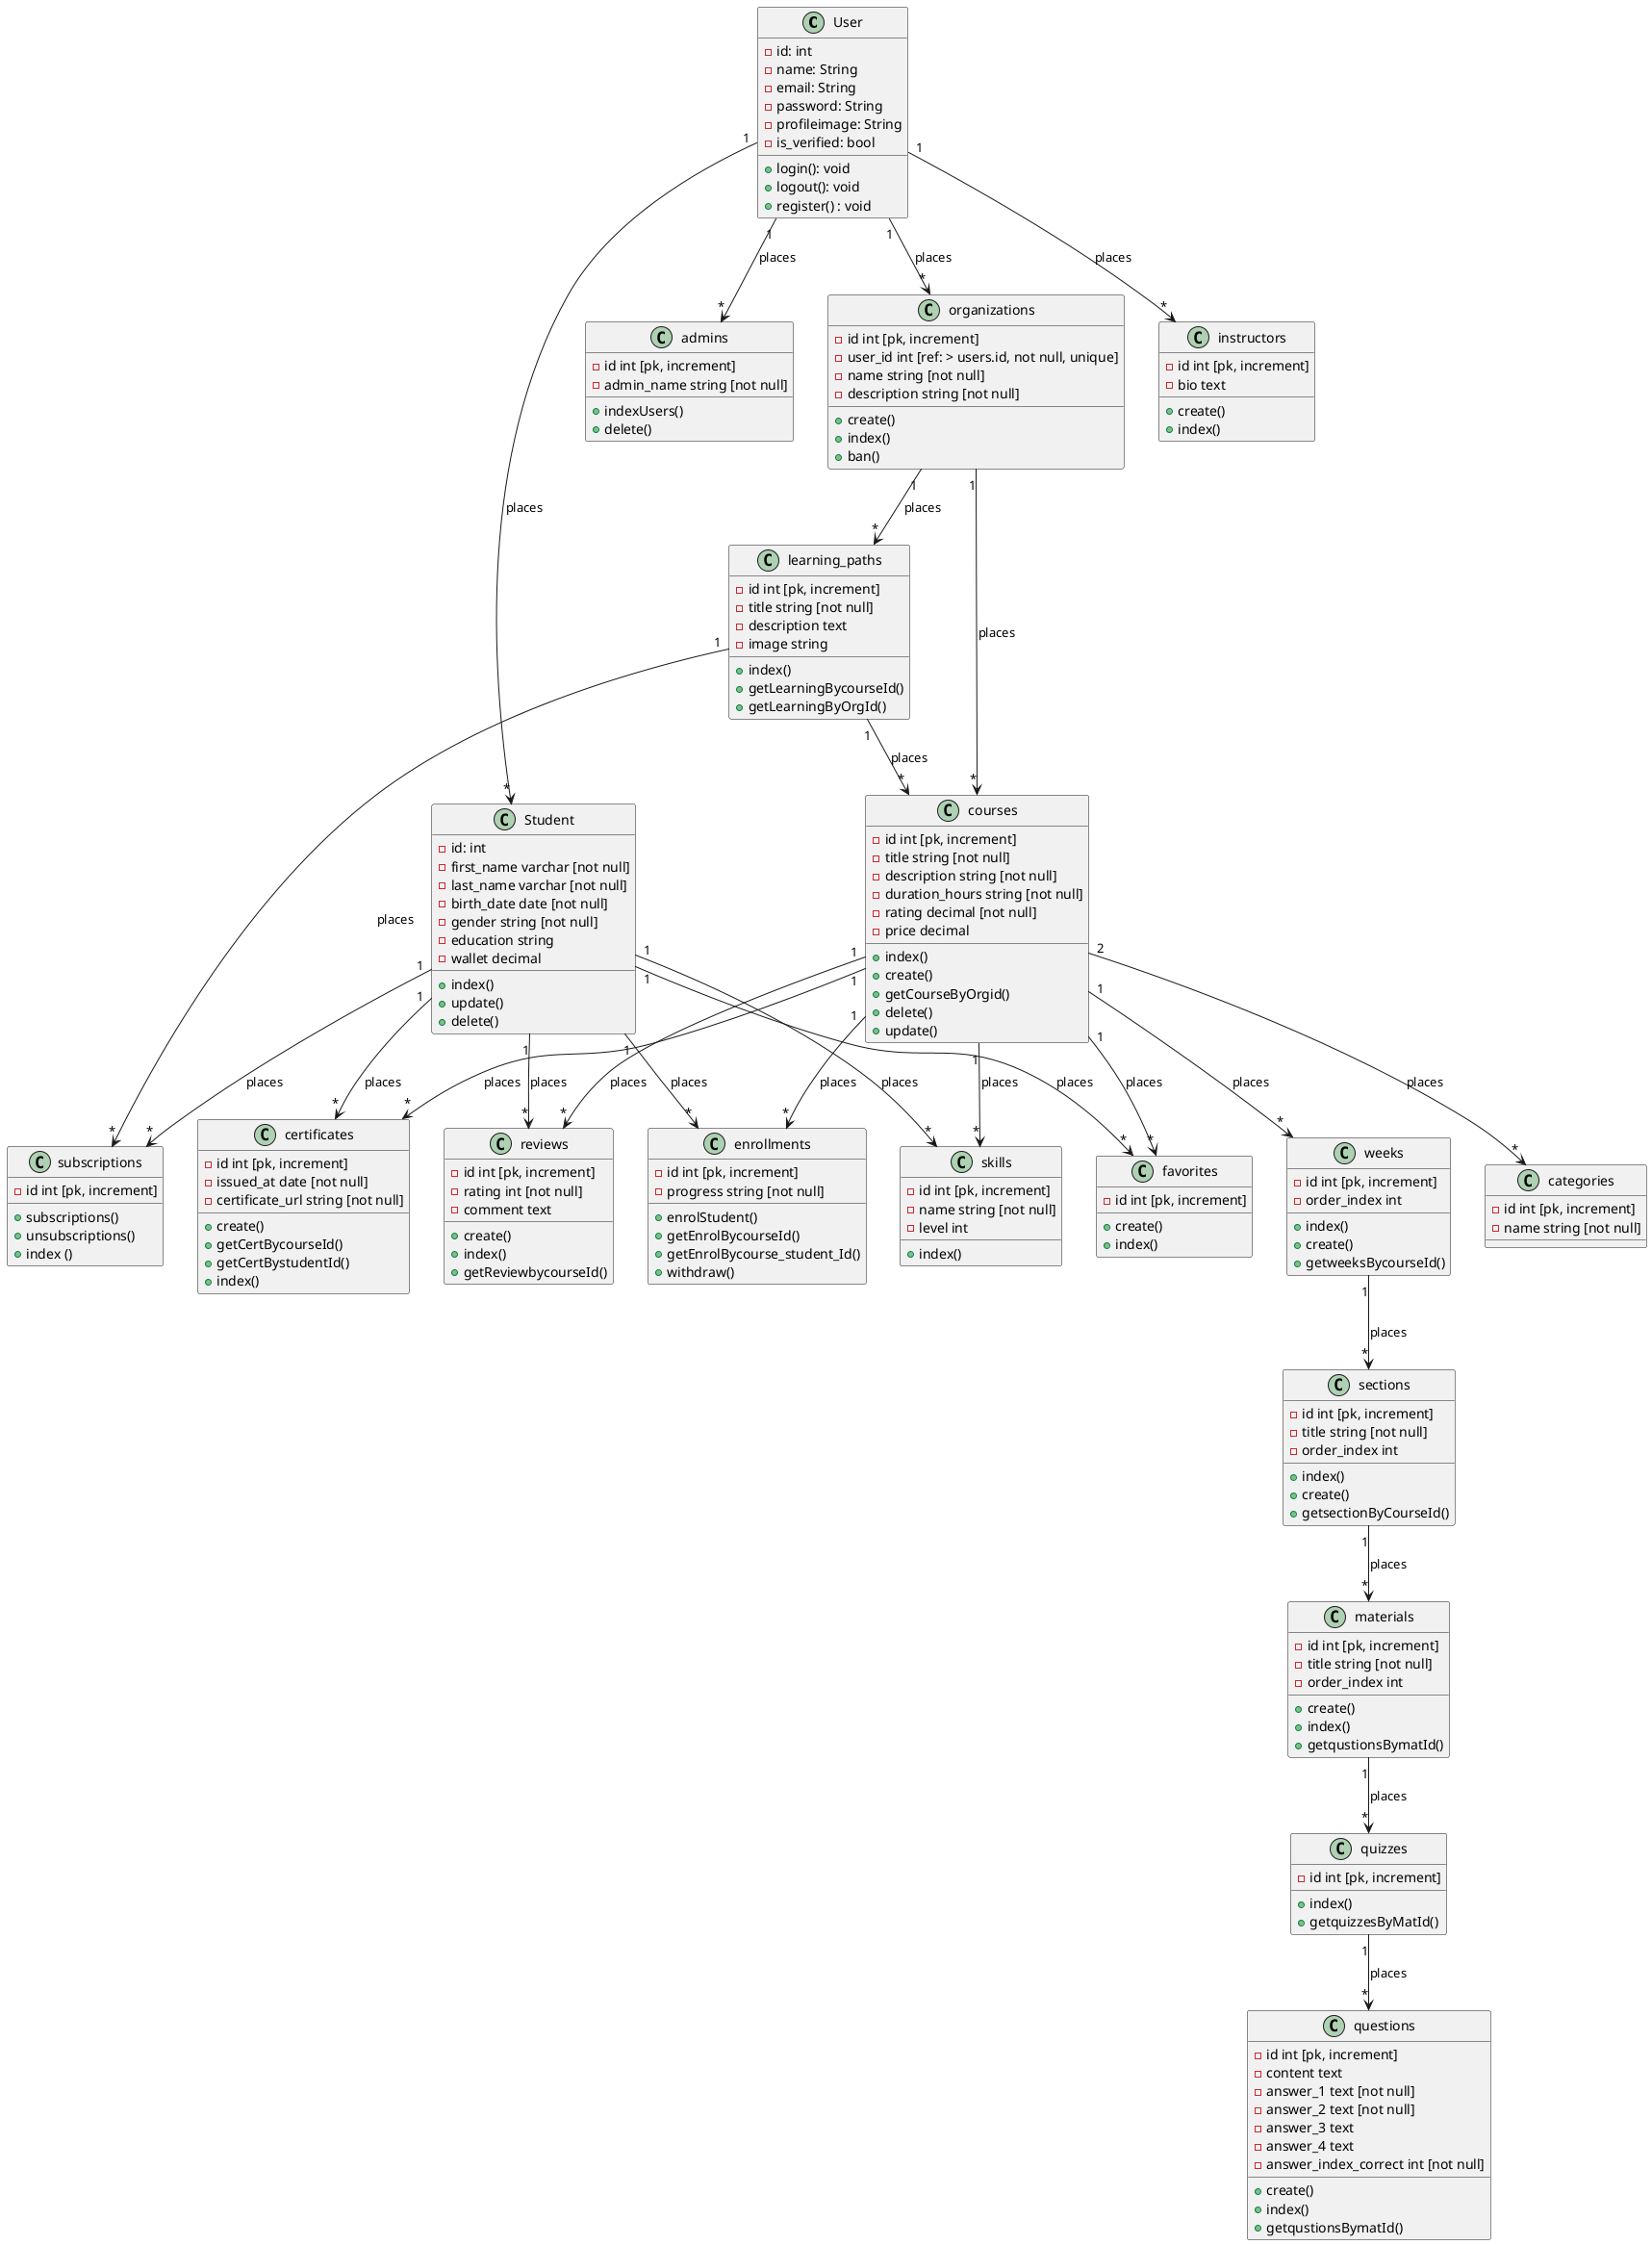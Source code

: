 @startuml

class User {
    - id: int
    - name: String
    - email: String
    - password: String
    - profileimage: String
    - is_verified: bool

    + login(): void
    + logout(): void
    + register() : void
}
class Student {
    - id: int
    - first_name varchar [not null]
    - last_name varchar [not null]
    - birth_date date [not null]
    - gender string [not null]
    - education string
    - wallet decimal

    + index()
    + update()
    + delete()
}

class admins {
  - id int [pk, increment]
  - admin_name string [not null]

  + indexUsers()
  + delete()
  }

  class organizations {
  - id int [pk, increment]
  - user_id int [ref: > users.id, not null, unique]
  - name string [not null]
  - description string [not null]

  + create()
  + index()
  + ban()
}
class instructors {
  - id int [pk, increment]
  - bio text

  + create()
  + index() 
}

class categories {
  - id int [pk, increment]
  - name string [not null]
}

class courses {
  - id int [pk, increment]
  - title string [not null]
  - description string [not null]
  - duration_hours string [not null]
  - rating decimal [not null]
  - price decimal

  + index()
  + create()
  + getCourseByOrgid()
  + delete()
  + update() 

}

class weeks {
  - id int [pk, increment]
  - order_index int
 
  + index()
  + create()
  + getweeksBycourseId()
}

class sections {
  - id int [pk, increment]
  - title string [not null]
  - order_index int

  + index()
  + create()
  + getsectionByCourseId()
}

class materials {
  - id int [pk, increment]
  - title string [not null]
  - order_index int

  + create()
  + index()
  + getqustionsBymatId()
}
class quizzes {
  - id int [pk, increment]
  
  + index()
  + getquizzesByMatId()
}

class subscriptions
{
  - id int [pk, increment]

  + subscriptions()
  + unsubscriptions()
  + index ()

}

class questions {
  - id int [pk, increment]
  - content text
  - answer_1 text [not null]
  - answer_2 text [not null]
  - answer_3 text
  - answer_4 text
  - answer_index_correct int [not null]

  + create()
  + index()
  + getqustionsBymatId()
}
class enrollments {
  - id int [pk, increment]
  - progress string [not null]

  +enrolStudent()
  +getEnrolBycourseId()
  +getEnrolBycourse_student_Id()
  + withdraw()
}

class certificates {
  - id int [pk, increment]
  - issued_at date [not null]
  - certificate_url string [not null]

  +create()
  +getCertBycourseId()
  +getCertBystudentId()
  +index()
  
}
class reviews {
  - id int [pk, increment]
  - rating int [not null]
  - comment text

  +create()
  +index()
  +getReviewbycourseId()
  
}

class favorites {
  - id int [pk, increment]

  + create()
  + index()
  
}

class learning_paths {
  - id int [pk, increment]
  - title string [not null]
  - description text
  - image string


  +index()
  +getLearningBycourseId()
  +getLearningByOrgId()
}

class skills {
  - id int [pk, increment]
  - name string [not null]
  - level int 

  +index()
}

User "1" --> "*" Student : places
User "1" --> "*" admins : places
User "1" --> "*" organizations : places
User "1" --> "*" instructors : places
organizations "1" --> "*" courses : places
courses "2" --> "*" categories : places
courses "1" --> "*" weeks : places
weeks "1" --> "*" sections : places
sections "1" --> "*" materials : places
materials "1" --> "*" quizzes : places
quizzes "1" --> "*" questions : places
Student "1" --> "*" enrollments : places
courses "1" --> "*" enrollments : places
Student "1" --> "*" certificates : places
courses "1" --> "*" certificates : places
Student "1" --> "*" reviews : places
courses "1" --> "*" reviews : places
Student "1" --> "*" favorites : places
courses "1" --> "*" favorites : places
organizations "1" --> "*" learning_paths : places
learning_paths "1" --> "*" courses : places
courses "1" --> "*" skills : places
Student "1" --> "*" skills : places
learning_paths "1" --> "*" subscriptions : places
Student "1" --> "*" subscriptions : places

@enduml